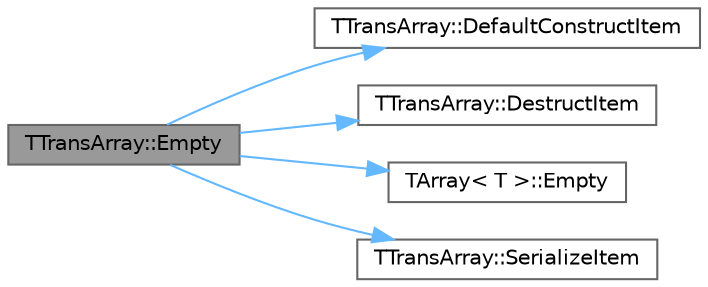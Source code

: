 digraph "TTransArray::Empty"
{
 // INTERACTIVE_SVG=YES
 // LATEX_PDF_SIZE
  bgcolor="transparent";
  edge [fontname=Helvetica,fontsize=10,labelfontname=Helvetica,labelfontsize=10];
  node [fontname=Helvetica,fontsize=10,shape=box,height=0.2,width=0.4];
  rankdir="LR";
  Node1 [id="Node000001",label="TTransArray::Empty",height=0.2,width=0.4,color="gray40", fillcolor="grey60", style="filled", fontcolor="black",tooltip=" "];
  Node1 -> Node2 [id="edge1_Node000001_Node000002",color="steelblue1",style="solid",tooltip=" "];
  Node2 [id="Node000002",label="TTransArray::DefaultConstructItem",height=0.2,width=0.4,color="grey40", fillcolor="white", style="filled",URL="$df/d41/classTTransArray.html#a9f7a62cad197576d82c75f2ecad5a6d4",tooltip=" "];
  Node1 -> Node3 [id="edge2_Node000001_Node000003",color="steelblue1",style="solid",tooltip=" "];
  Node3 [id="Node000003",label="TTransArray::DestructItem",height=0.2,width=0.4,color="grey40", fillcolor="white", style="filled",URL="$df/d41/classTTransArray.html#a2d3fd6c851c4a019b596d3de970a6acc",tooltip=" "];
  Node1 -> Node4 [id="edge3_Node000001_Node000004",color="steelblue1",style="solid",tooltip=" "];
  Node4 [id="Node000004",label="TArray\< T \>::Empty",height=0.2,width=0.4,color="grey40", fillcolor="white", style="filled",URL="$d4/d52/classTArray.html#ae4faf7d28150050064620a725e5df3c2",tooltip=" "];
  Node1 -> Node5 [id="edge4_Node000001_Node000005",color="steelblue1",style="solid",tooltip=" "];
  Node5 [id="Node000005",label="TTransArray::SerializeItem",height=0.2,width=0.4,color="grey40", fillcolor="white", style="filled",URL="$df/d41/classTTransArray.html#a009e63e9e87a457c4c7cf9dedf5183f7",tooltip=" "];
}
